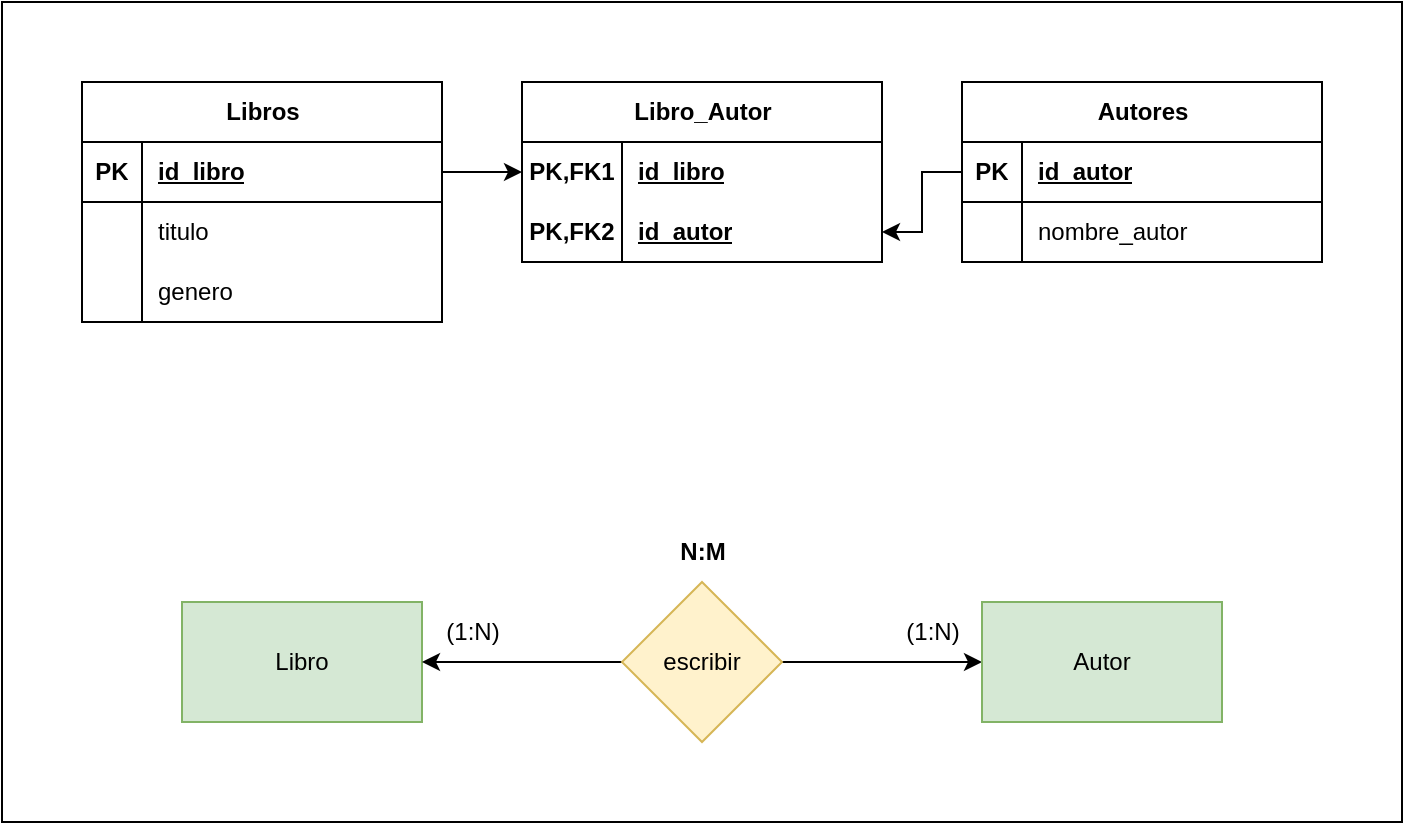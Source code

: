 <mxfile version="26.0.14">
  <diagram name="Page-1" id="DjMnqT6S46hmM5YPpWQ2">
    <mxGraphModel dx="1138" dy="673" grid="1" gridSize="10" guides="1" tooltips="1" connect="1" arrows="1" fold="1" page="1" pageScale="1" pageWidth="850" pageHeight="1100" math="0" shadow="0">
      <root>
        <mxCell id="0" />
        <mxCell id="1" parent="0" />
        <mxCell id="34zIRGmWfTrOzMX1PSR1-134" value="" style="group" vertex="1" connectable="0" parent="1">
          <mxGeometry width="700" height="410" as="geometry" />
        </mxCell>
        <mxCell id="34zIRGmWfTrOzMX1PSR1-133" value="" style="rounded=0;whiteSpace=wrap;html=1;" vertex="1" parent="34zIRGmWfTrOzMX1PSR1-134">
          <mxGeometry width="700" height="410" as="geometry" />
        </mxCell>
        <mxCell id="34zIRGmWfTrOzMX1PSR1-81" value="Libro" style="rounded=0;whiteSpace=wrap;html=1;fillColor=#d5e8d4;strokeColor=#82b366;" vertex="1" parent="34zIRGmWfTrOzMX1PSR1-134">
          <mxGeometry x="90" y="300" width="120" height="60" as="geometry" />
        </mxCell>
        <mxCell id="34zIRGmWfTrOzMX1PSR1-84" style="edgeStyle=orthogonalEdgeStyle;rounded=0;orthogonalLoop=1;jettySize=auto;html=1;exitX=1;exitY=0.5;exitDx=0;exitDy=0;entryX=0;entryY=0.5;entryDx=0;entryDy=0;" edge="1" parent="34zIRGmWfTrOzMX1PSR1-134" source="34zIRGmWfTrOzMX1PSR1-82" target="34zIRGmWfTrOzMX1PSR1-83">
          <mxGeometry relative="1" as="geometry" />
        </mxCell>
        <mxCell id="34zIRGmWfTrOzMX1PSR1-85" style="edgeStyle=orthogonalEdgeStyle;rounded=0;orthogonalLoop=1;jettySize=auto;html=1;exitX=0;exitY=0.5;exitDx=0;exitDy=0;entryX=1;entryY=0.5;entryDx=0;entryDy=0;" edge="1" parent="34zIRGmWfTrOzMX1PSR1-134" source="34zIRGmWfTrOzMX1PSR1-82" target="34zIRGmWfTrOzMX1PSR1-81">
          <mxGeometry relative="1" as="geometry" />
        </mxCell>
        <mxCell id="34zIRGmWfTrOzMX1PSR1-82" value="escribir" style="rhombus;whiteSpace=wrap;html=1;fillColor=#fff2cc;strokeColor=#d6b656;" vertex="1" parent="34zIRGmWfTrOzMX1PSR1-134">
          <mxGeometry x="310" y="290" width="80" height="80" as="geometry" />
        </mxCell>
        <mxCell id="34zIRGmWfTrOzMX1PSR1-83" value="Autor" style="rounded=0;whiteSpace=wrap;html=1;fillColor=#d5e8d4;strokeColor=#82b366;" vertex="1" parent="34zIRGmWfTrOzMX1PSR1-134">
          <mxGeometry x="490" y="300" width="120" height="60" as="geometry" />
        </mxCell>
        <mxCell id="34zIRGmWfTrOzMX1PSR1-86" value="(1:N)" style="text;html=1;align=center;verticalAlign=middle;resizable=0;points=[];autosize=1;strokeColor=none;fillColor=none;" vertex="1" parent="34zIRGmWfTrOzMX1PSR1-134">
          <mxGeometry x="440" y="300" width="50" height="30" as="geometry" />
        </mxCell>
        <mxCell id="34zIRGmWfTrOzMX1PSR1-87" value="(1:N)" style="text;html=1;align=center;verticalAlign=middle;resizable=0;points=[];autosize=1;strokeColor=none;fillColor=none;" vertex="1" parent="34zIRGmWfTrOzMX1PSR1-134">
          <mxGeometry x="210" y="300" width="50" height="30" as="geometry" />
        </mxCell>
        <mxCell id="34zIRGmWfTrOzMX1PSR1-88" value="N:M" style="text;html=1;align=center;verticalAlign=middle;resizable=0;points=[];autosize=1;strokeColor=none;fillColor=none;fontStyle=1" vertex="1" parent="34zIRGmWfTrOzMX1PSR1-134">
          <mxGeometry x="325" y="260" width="50" height="30" as="geometry" />
        </mxCell>
        <mxCell id="34zIRGmWfTrOzMX1PSR1-89" value="Libros" style="shape=table;startSize=30;container=1;collapsible=1;childLayout=tableLayout;fixedRows=1;rowLines=0;fontStyle=1;align=center;resizeLast=1;html=1;" vertex="1" parent="34zIRGmWfTrOzMX1PSR1-134">
          <mxGeometry x="40" y="40" width="180" height="120" as="geometry" />
        </mxCell>
        <mxCell id="34zIRGmWfTrOzMX1PSR1-90" value="" style="shape=tableRow;horizontal=0;startSize=0;swimlaneHead=0;swimlaneBody=0;fillColor=none;collapsible=0;dropTarget=0;points=[[0,0.5],[1,0.5]];portConstraint=eastwest;top=0;left=0;right=0;bottom=1;" vertex="1" parent="34zIRGmWfTrOzMX1PSR1-89">
          <mxGeometry y="30" width="180" height="30" as="geometry" />
        </mxCell>
        <mxCell id="34zIRGmWfTrOzMX1PSR1-91" value="PK" style="shape=partialRectangle;connectable=0;fillColor=none;top=0;left=0;bottom=0;right=0;fontStyle=1;overflow=hidden;whiteSpace=wrap;html=1;" vertex="1" parent="34zIRGmWfTrOzMX1PSR1-90">
          <mxGeometry width="30" height="30" as="geometry">
            <mxRectangle width="30" height="30" as="alternateBounds" />
          </mxGeometry>
        </mxCell>
        <mxCell id="34zIRGmWfTrOzMX1PSR1-92" value="id_libro" style="shape=partialRectangle;connectable=0;fillColor=none;top=0;left=0;bottom=0;right=0;align=left;spacingLeft=6;fontStyle=5;overflow=hidden;whiteSpace=wrap;html=1;" vertex="1" parent="34zIRGmWfTrOzMX1PSR1-90">
          <mxGeometry x="30" width="150" height="30" as="geometry">
            <mxRectangle width="150" height="30" as="alternateBounds" />
          </mxGeometry>
        </mxCell>
        <mxCell id="34zIRGmWfTrOzMX1PSR1-93" value="" style="shape=tableRow;horizontal=0;startSize=0;swimlaneHead=0;swimlaneBody=0;fillColor=none;collapsible=0;dropTarget=0;points=[[0,0.5],[1,0.5]];portConstraint=eastwest;top=0;left=0;right=0;bottom=0;" vertex="1" parent="34zIRGmWfTrOzMX1PSR1-89">
          <mxGeometry y="60" width="180" height="30" as="geometry" />
        </mxCell>
        <mxCell id="34zIRGmWfTrOzMX1PSR1-94" value="" style="shape=partialRectangle;connectable=0;fillColor=none;top=0;left=0;bottom=0;right=0;editable=1;overflow=hidden;whiteSpace=wrap;html=1;" vertex="1" parent="34zIRGmWfTrOzMX1PSR1-93">
          <mxGeometry width="30" height="30" as="geometry">
            <mxRectangle width="30" height="30" as="alternateBounds" />
          </mxGeometry>
        </mxCell>
        <mxCell id="34zIRGmWfTrOzMX1PSR1-95" value="titulo" style="shape=partialRectangle;connectable=0;fillColor=none;top=0;left=0;bottom=0;right=0;align=left;spacingLeft=6;overflow=hidden;whiteSpace=wrap;html=1;" vertex="1" parent="34zIRGmWfTrOzMX1PSR1-93">
          <mxGeometry x="30" width="150" height="30" as="geometry">
            <mxRectangle width="150" height="30" as="alternateBounds" />
          </mxGeometry>
        </mxCell>
        <mxCell id="34zIRGmWfTrOzMX1PSR1-96" value="" style="shape=tableRow;horizontal=0;startSize=0;swimlaneHead=0;swimlaneBody=0;fillColor=none;collapsible=0;dropTarget=0;points=[[0,0.5],[1,0.5]];portConstraint=eastwest;top=0;left=0;right=0;bottom=0;" vertex="1" parent="34zIRGmWfTrOzMX1PSR1-89">
          <mxGeometry y="90" width="180" height="30" as="geometry" />
        </mxCell>
        <mxCell id="34zIRGmWfTrOzMX1PSR1-97" value="" style="shape=partialRectangle;connectable=0;fillColor=none;top=0;left=0;bottom=0;right=0;editable=1;overflow=hidden;whiteSpace=wrap;html=1;" vertex="1" parent="34zIRGmWfTrOzMX1PSR1-96">
          <mxGeometry width="30" height="30" as="geometry">
            <mxRectangle width="30" height="30" as="alternateBounds" />
          </mxGeometry>
        </mxCell>
        <mxCell id="34zIRGmWfTrOzMX1PSR1-98" value="genero" style="shape=partialRectangle;connectable=0;fillColor=none;top=0;left=0;bottom=0;right=0;align=left;spacingLeft=6;overflow=hidden;whiteSpace=wrap;html=1;" vertex="1" parent="34zIRGmWfTrOzMX1PSR1-96">
          <mxGeometry x="30" width="150" height="30" as="geometry">
            <mxRectangle width="150" height="30" as="alternateBounds" />
          </mxGeometry>
        </mxCell>
        <mxCell id="34zIRGmWfTrOzMX1PSR1-102" value="Libro_Autor" style="shape=table;startSize=30;container=1;collapsible=1;childLayout=tableLayout;fixedRows=1;rowLines=0;fontStyle=1;align=center;resizeLast=1;html=1;" vertex="1" parent="34zIRGmWfTrOzMX1PSR1-134">
          <mxGeometry x="260" y="40" width="180" height="90" as="geometry" />
        </mxCell>
        <mxCell id="34zIRGmWfTrOzMX1PSR1-103" value="" style="shape=tableRow;horizontal=0;startSize=0;swimlaneHead=0;swimlaneBody=0;fillColor=none;collapsible=0;dropTarget=0;points=[[0,0.5],[1,0.5]];portConstraint=eastwest;top=0;left=0;right=0;bottom=0;" vertex="1" parent="34zIRGmWfTrOzMX1PSR1-102">
          <mxGeometry y="30" width="180" height="30" as="geometry" />
        </mxCell>
        <mxCell id="34zIRGmWfTrOzMX1PSR1-104" value="PK,FK1" style="shape=partialRectangle;connectable=0;fillColor=none;top=0;left=0;bottom=0;right=0;fontStyle=1;overflow=hidden;whiteSpace=wrap;html=1;" vertex="1" parent="34zIRGmWfTrOzMX1PSR1-103">
          <mxGeometry width="50" height="30" as="geometry">
            <mxRectangle width="50" height="30" as="alternateBounds" />
          </mxGeometry>
        </mxCell>
        <mxCell id="34zIRGmWfTrOzMX1PSR1-105" value="id_libro" style="shape=partialRectangle;connectable=0;fillColor=none;top=0;left=0;bottom=0;right=0;align=left;spacingLeft=6;fontStyle=5;overflow=hidden;whiteSpace=wrap;html=1;" vertex="1" parent="34zIRGmWfTrOzMX1PSR1-103">
          <mxGeometry x="50" width="130" height="30" as="geometry">
            <mxRectangle width="130" height="30" as="alternateBounds" />
          </mxGeometry>
        </mxCell>
        <mxCell id="34zIRGmWfTrOzMX1PSR1-128" value="" style="shape=tableRow;horizontal=0;startSize=0;swimlaneHead=0;swimlaneBody=0;fillColor=none;collapsible=0;dropTarget=0;points=[[0,0.5],[1,0.5]];portConstraint=eastwest;top=0;left=0;right=0;bottom=0;" vertex="1" parent="34zIRGmWfTrOzMX1PSR1-102">
          <mxGeometry y="60" width="180" height="30" as="geometry" />
        </mxCell>
        <mxCell id="34zIRGmWfTrOzMX1PSR1-129" value="PK,FK2" style="shape=partialRectangle;connectable=0;fillColor=none;top=0;left=0;bottom=0;right=0;fontStyle=1;overflow=hidden;whiteSpace=wrap;html=1;" vertex="1" parent="34zIRGmWfTrOzMX1PSR1-128">
          <mxGeometry width="50" height="30" as="geometry">
            <mxRectangle width="50" height="30" as="alternateBounds" />
          </mxGeometry>
        </mxCell>
        <mxCell id="34zIRGmWfTrOzMX1PSR1-130" value="id_autor" style="shape=partialRectangle;connectable=0;fillColor=none;top=0;left=0;bottom=0;right=0;align=left;spacingLeft=6;fontStyle=5;overflow=hidden;whiteSpace=wrap;html=1;" vertex="1" parent="34zIRGmWfTrOzMX1PSR1-128">
          <mxGeometry x="50" width="130" height="30" as="geometry">
            <mxRectangle width="130" height="30" as="alternateBounds" />
          </mxGeometry>
        </mxCell>
        <mxCell id="34zIRGmWfTrOzMX1PSR1-115" value="Autores" style="shape=table;startSize=30;container=1;collapsible=1;childLayout=tableLayout;fixedRows=1;rowLines=0;fontStyle=1;align=center;resizeLast=1;html=1;" vertex="1" parent="34zIRGmWfTrOzMX1PSR1-134">
          <mxGeometry x="480" y="40" width="180" height="90" as="geometry" />
        </mxCell>
        <mxCell id="34zIRGmWfTrOzMX1PSR1-116" value="" style="shape=tableRow;horizontal=0;startSize=0;swimlaneHead=0;swimlaneBody=0;fillColor=none;collapsible=0;dropTarget=0;points=[[0,0.5],[1,0.5]];portConstraint=eastwest;top=0;left=0;right=0;bottom=1;" vertex="1" parent="34zIRGmWfTrOzMX1PSR1-115">
          <mxGeometry y="30" width="180" height="30" as="geometry" />
        </mxCell>
        <mxCell id="34zIRGmWfTrOzMX1PSR1-117" value="PK" style="shape=partialRectangle;connectable=0;fillColor=none;top=0;left=0;bottom=0;right=0;fontStyle=1;overflow=hidden;whiteSpace=wrap;html=1;" vertex="1" parent="34zIRGmWfTrOzMX1PSR1-116">
          <mxGeometry width="30" height="30" as="geometry">
            <mxRectangle width="30" height="30" as="alternateBounds" />
          </mxGeometry>
        </mxCell>
        <mxCell id="34zIRGmWfTrOzMX1PSR1-118" value="id_autor" style="shape=partialRectangle;connectable=0;fillColor=none;top=0;left=0;bottom=0;right=0;align=left;spacingLeft=6;fontStyle=5;overflow=hidden;whiteSpace=wrap;html=1;" vertex="1" parent="34zIRGmWfTrOzMX1PSR1-116">
          <mxGeometry x="30" width="150" height="30" as="geometry">
            <mxRectangle width="150" height="30" as="alternateBounds" />
          </mxGeometry>
        </mxCell>
        <mxCell id="34zIRGmWfTrOzMX1PSR1-119" value="" style="shape=tableRow;horizontal=0;startSize=0;swimlaneHead=0;swimlaneBody=0;fillColor=none;collapsible=0;dropTarget=0;points=[[0,0.5],[1,0.5]];portConstraint=eastwest;top=0;left=0;right=0;bottom=0;" vertex="1" parent="34zIRGmWfTrOzMX1PSR1-115">
          <mxGeometry y="60" width="180" height="30" as="geometry" />
        </mxCell>
        <mxCell id="34zIRGmWfTrOzMX1PSR1-120" value="" style="shape=partialRectangle;connectable=0;fillColor=none;top=0;left=0;bottom=0;right=0;editable=1;overflow=hidden;whiteSpace=wrap;html=1;" vertex="1" parent="34zIRGmWfTrOzMX1PSR1-119">
          <mxGeometry width="30" height="30" as="geometry">
            <mxRectangle width="30" height="30" as="alternateBounds" />
          </mxGeometry>
        </mxCell>
        <mxCell id="34zIRGmWfTrOzMX1PSR1-121" value="nombre_autor" style="shape=partialRectangle;connectable=0;fillColor=none;top=0;left=0;bottom=0;right=0;align=left;spacingLeft=6;overflow=hidden;whiteSpace=wrap;html=1;" vertex="1" parent="34zIRGmWfTrOzMX1PSR1-119">
          <mxGeometry x="30" width="150" height="30" as="geometry">
            <mxRectangle width="150" height="30" as="alternateBounds" />
          </mxGeometry>
        </mxCell>
        <mxCell id="34zIRGmWfTrOzMX1PSR1-131" style="edgeStyle=orthogonalEdgeStyle;rounded=0;orthogonalLoop=1;jettySize=auto;html=1;exitX=1;exitY=0.5;exitDx=0;exitDy=0;entryX=0;entryY=0.5;entryDx=0;entryDy=0;" edge="1" parent="34zIRGmWfTrOzMX1PSR1-134" source="34zIRGmWfTrOzMX1PSR1-90" target="34zIRGmWfTrOzMX1PSR1-103">
          <mxGeometry relative="1" as="geometry" />
        </mxCell>
        <mxCell id="34zIRGmWfTrOzMX1PSR1-132" style="edgeStyle=orthogonalEdgeStyle;rounded=0;orthogonalLoop=1;jettySize=auto;html=1;exitX=0;exitY=0.5;exitDx=0;exitDy=0;entryX=1;entryY=0.5;entryDx=0;entryDy=0;" edge="1" parent="34zIRGmWfTrOzMX1PSR1-134" source="34zIRGmWfTrOzMX1PSR1-116" target="34zIRGmWfTrOzMX1PSR1-128">
          <mxGeometry relative="1" as="geometry" />
        </mxCell>
      </root>
    </mxGraphModel>
  </diagram>
</mxfile>
